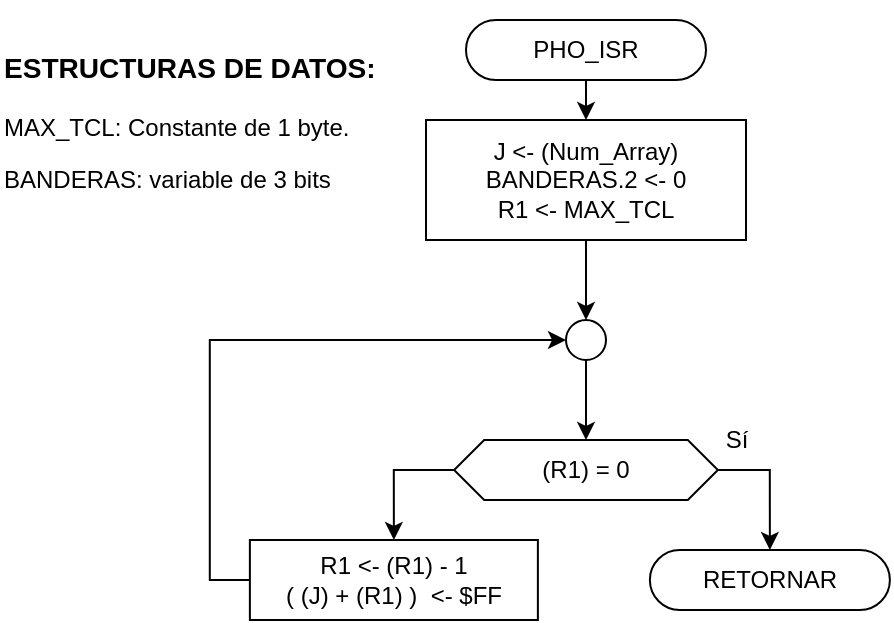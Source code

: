 <mxfile version="13.2.4" type="device"><diagram id="C5RBs43oDa-KdzZeNtuy" name="Page-1"><mxGraphModel dx="600" dy="616" grid="1" gridSize="10" guides="1" tooltips="1" connect="1" arrows="1" fold="1" page="1" pageScale="1" pageWidth="827" pageHeight="1169" math="0" shadow="0"><root><mxCell id="WIyWlLk6GJQsqaUBKTNV-0"/><mxCell id="WIyWlLk6GJQsqaUBKTNV-1" parent="WIyWlLk6GJQsqaUBKTNV-0"/><mxCell id="VBgMeIKcnRayImwUcUBR-11" style="edgeStyle=orthogonalEdgeStyle;rounded=0;orthogonalLoop=1;jettySize=auto;html=1;exitX=0.5;exitY=1;exitDx=0;exitDy=0;entryX=0.5;entryY=0;entryDx=0;entryDy=0;" edge="1" parent="WIyWlLk6GJQsqaUBKTNV-1" source="VBgMeIKcnRayImwUcUBR-1" target="VBgMeIKcnRayImwUcUBR-10"><mxGeometry relative="1" as="geometry"/></mxCell><mxCell id="VBgMeIKcnRayImwUcUBR-1" value="PHO_ISR" style="rounded=1;whiteSpace=wrap;html=1;fontSize=12;glass=0;strokeWidth=1;shadow=0;arcSize=50;" vertex="1" parent="WIyWlLk6GJQsqaUBKTNV-1"><mxGeometry x="268" y="110" width="120" height="30" as="geometry"/></mxCell><mxCell id="VBgMeIKcnRayImwUcUBR-5" style="edgeStyle=orthogonalEdgeStyle;rounded=0;orthogonalLoop=1;jettySize=auto;html=1;exitX=1;exitY=0.5;exitDx=0;exitDy=0;entryX=0.5;entryY=0;entryDx=0;entryDy=0;" edge="1" parent="WIyWlLk6GJQsqaUBKTNV-1" source="VBgMeIKcnRayImwUcUBR-6" target="VBgMeIKcnRayImwUcUBR-7"><mxGeometry relative="1" as="geometry"><mxPoint x="358.0" y="470" as="targetPoint"/></mxGeometry></mxCell><mxCell id="VBgMeIKcnRayImwUcUBR-13" style="edgeStyle=orthogonalEdgeStyle;rounded=0;orthogonalLoop=1;jettySize=auto;html=1;exitX=0;exitY=0.5;exitDx=0;exitDy=0;entryX=0.5;entryY=0;entryDx=0;entryDy=0;" edge="1" parent="WIyWlLk6GJQsqaUBKTNV-1" source="VBgMeIKcnRayImwUcUBR-6" target="VBgMeIKcnRayImwUcUBR-12"><mxGeometry relative="1" as="geometry"/></mxCell><mxCell id="VBgMeIKcnRayImwUcUBR-6" value="(R1) = 0" style="shape=hexagon;perimeter=hexagonPerimeter2;whiteSpace=wrap;html=1;size=0.114;" vertex="1" parent="WIyWlLk6GJQsqaUBKTNV-1"><mxGeometry x="262.06" y="320" width="131.88" height="30" as="geometry"/></mxCell><mxCell id="VBgMeIKcnRayImwUcUBR-7" value="RETORNAR" style="rounded=1;whiteSpace=wrap;html=1;fontSize=12;glass=0;strokeWidth=1;shadow=0;arcSize=50;" vertex="1" parent="WIyWlLk6GJQsqaUBKTNV-1"><mxGeometry x="359.94" y="375" width="120" height="30" as="geometry"/></mxCell><mxCell id="VBgMeIKcnRayImwUcUBR-17" style="edgeStyle=orthogonalEdgeStyle;rounded=0;orthogonalLoop=1;jettySize=auto;html=1;exitX=0.5;exitY=1;exitDx=0;exitDy=0;entryX=0.5;entryY=0;entryDx=0;entryDy=0;" edge="1" parent="WIyWlLk6GJQsqaUBKTNV-1" source="VBgMeIKcnRayImwUcUBR-10" target="VBgMeIKcnRayImwUcUBR-16"><mxGeometry relative="1" as="geometry"/></mxCell><mxCell id="VBgMeIKcnRayImwUcUBR-10" value="J &amp;lt;- (Num_Array)&lt;br&gt;BANDERAS.2 &amp;lt;- 0&lt;br&gt;&lt;span&gt;R1 &amp;lt;- MAX_TCL&lt;br&gt;&lt;/span&gt;" style="rounded=0;whiteSpace=wrap;html=1;" vertex="1" parent="WIyWlLk6GJQsqaUBKTNV-1"><mxGeometry x="248" y="160" width="160" height="60" as="geometry"/></mxCell><mxCell id="VBgMeIKcnRayImwUcUBR-22" style="edgeStyle=orthogonalEdgeStyle;rounded=0;orthogonalLoop=1;jettySize=auto;html=1;exitX=0;exitY=0.5;exitDx=0;exitDy=0;entryX=0;entryY=0.5;entryDx=0;entryDy=0;" edge="1" parent="WIyWlLk6GJQsqaUBKTNV-1" source="VBgMeIKcnRayImwUcUBR-12" target="VBgMeIKcnRayImwUcUBR-16"><mxGeometry relative="1" as="geometry"/></mxCell><mxCell id="VBgMeIKcnRayImwUcUBR-12" value="R1 &amp;lt;- (R1) - 1&lt;br&gt;( (J) + (R1) )&amp;nbsp; &amp;lt;- $FF&lt;span&gt;&lt;br&gt;&lt;/span&gt;" style="rounded=0;whiteSpace=wrap;html=1;" vertex="1" parent="WIyWlLk6GJQsqaUBKTNV-1"><mxGeometry x="159.94" y="370" width="144" height="40" as="geometry"/></mxCell><mxCell id="VBgMeIKcnRayImwUcUBR-18" style="edgeStyle=orthogonalEdgeStyle;rounded=0;orthogonalLoop=1;jettySize=auto;html=1;exitX=0.5;exitY=1;exitDx=0;exitDy=0;entryX=0.5;entryY=0;entryDx=0;entryDy=0;" edge="1" parent="WIyWlLk6GJQsqaUBKTNV-1" source="VBgMeIKcnRayImwUcUBR-16" target="VBgMeIKcnRayImwUcUBR-6"><mxGeometry relative="1" as="geometry"/></mxCell><mxCell id="VBgMeIKcnRayImwUcUBR-16" value="" style="ellipse;whiteSpace=wrap;html=1;aspect=fixed;" vertex="1" parent="WIyWlLk6GJQsqaUBKTNV-1"><mxGeometry x="318" y="260" width="20" height="20" as="geometry"/></mxCell><mxCell id="VBgMeIKcnRayImwUcUBR-20" value="Sí" style="text;html=1;align=center;verticalAlign=middle;resizable=0;points=[];autosize=1;" vertex="1" parent="WIyWlLk6GJQsqaUBKTNV-1"><mxGeometry x="388" y="310" width="30" height="20" as="geometry"/></mxCell><mxCell id="VBgMeIKcnRayImwUcUBR-21" value="&lt;h3 style=&quot;text-align: center&quot;&gt;ESTRUCTURAS DE DATOS:&lt;/h3&gt;&lt;p&gt;MAX_TCL: Constante de 1 byte.&lt;/p&gt;&lt;p&gt;BANDERAS: variable de 3 bits&lt;/p&gt;&lt;p&gt;&lt;/p&gt;" style="text;html=1;strokeColor=none;fillColor=none;align=left;verticalAlign=middle;whiteSpace=wrap;rounded=0;" vertex="1" parent="WIyWlLk6GJQsqaUBKTNV-1"><mxGeometry x="35.26" y="100" width="204.74" height="120" as="geometry"/></mxCell></root></mxGraphModel></diagram></mxfile>